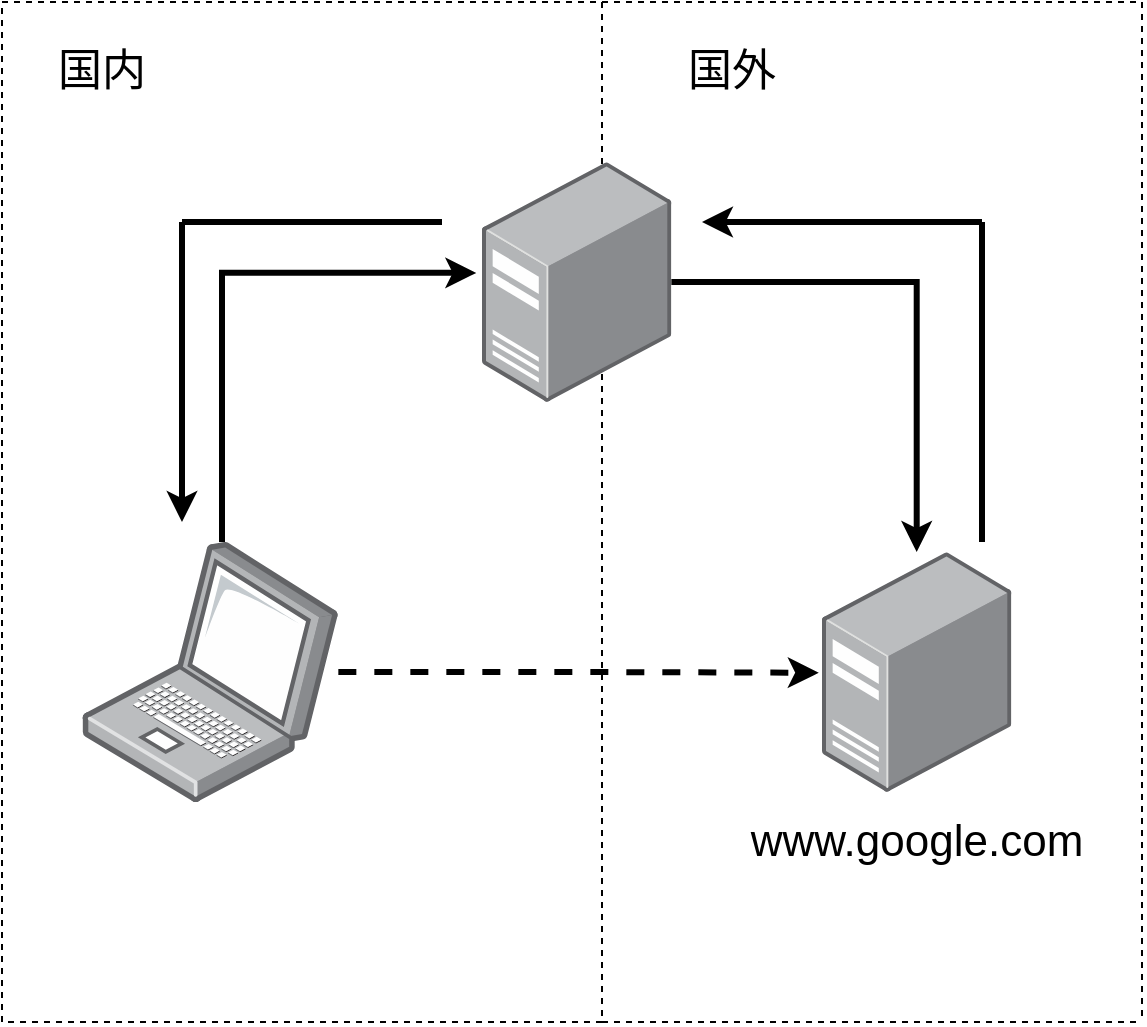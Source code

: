 <mxfile version="21.2.8" type="device">
  <diagram name="第 1 页" id="p64spe06GVbjPgFpFUj5">
    <mxGraphModel dx="977" dy="743" grid="1" gridSize="10" guides="1" tooltips="1" connect="1" arrows="1" fold="1" page="1" pageScale="1" pageWidth="827" pageHeight="1169" math="0" shadow="0">
      <root>
        <mxCell id="0" />
        <mxCell id="1" parent="0" />
        <mxCell id="nbx796DIyqRFJzzPWpJO-12" value="" style="whiteSpace=wrap;html=1;fillColor=none;dashed=1;" parent="1" vertex="1">
          <mxGeometry x="120" y="100" width="300" height="510" as="geometry" />
        </mxCell>
        <mxCell id="nbx796DIyqRFJzzPWpJO-6" value="" style="edgeStyle=orthogonalEdgeStyle;rounded=0;orthogonalLoop=1;jettySize=auto;html=1;entryX=-0.017;entryY=0.503;entryDx=0;entryDy=0;entryPerimeter=0;dashed=1;strokeWidth=3;" parent="1" source="nbx796DIyqRFJzzPWpJO-1" target="nbx796DIyqRFJzzPWpJO-4" edge="1">
          <mxGeometry relative="1" as="geometry">
            <mxPoint x="432.255" y="435" as="targetPoint" />
            <Array as="points" />
          </mxGeometry>
        </mxCell>
        <mxCell id="nbx796DIyqRFJzzPWpJO-8" value="" style="edgeStyle=orthogonalEdgeStyle;rounded=0;orthogonalLoop=1;jettySize=auto;html=1;entryX=-0.03;entryY=0.462;entryDx=0;entryDy=0;entryPerimeter=0;strokeWidth=3;" parent="1" source="nbx796DIyqRFJzzPWpJO-1" target="nbx796DIyqRFJzzPWpJO-2" edge="1">
          <mxGeometry relative="1" as="geometry">
            <mxPoint x="224.085" y="225" as="targetPoint" />
            <Array as="points">
              <mxPoint x="230" y="235" />
            </Array>
          </mxGeometry>
        </mxCell>
        <mxCell id="nbx796DIyqRFJzzPWpJO-1" value="" style="image;points=[];aspect=fixed;html=1;align=center;shadow=0;dashed=0;image=img/lib/allied_telesis/computer_and_terminals/Laptop.svg;" parent="1" vertex="1">
          <mxGeometry x="160" y="370" width="128.17" height="130" as="geometry" />
        </mxCell>
        <mxCell id="nbx796DIyqRFJzzPWpJO-10" value="" style="edgeStyle=orthogonalEdgeStyle;rounded=0;orthogonalLoop=1;jettySize=auto;html=1;strokeWidth=3;" parent="1" source="nbx796DIyqRFJzzPWpJO-2" target="nbx796DIyqRFJzzPWpJO-4" edge="1">
          <mxGeometry relative="1" as="geometry">
            <mxPoint x="582.005" y="240" as="targetPoint" />
          </mxGeometry>
        </mxCell>
        <mxCell id="nbx796DIyqRFJzzPWpJO-2" value="" style="image;points=[];aspect=fixed;html=1;align=center;shadow=0;dashed=0;image=img/lib/allied_telesis/computer_and_terminals/Server_Desktop.svg;" parent="1" vertex="1">
          <mxGeometry x="360" y="180" width="94.67" height="120" as="geometry" />
        </mxCell>
        <mxCell id="nbx796DIyqRFJzzPWpJO-4" value="" style="image;points=[];aspect=fixed;html=1;align=center;shadow=0;dashed=0;image=img/lib/allied_telesis/computer_and_terminals/Server_Desktop.svg;" parent="1" vertex="1">
          <mxGeometry x="530" y="375" width="94.67" height="120" as="geometry" />
        </mxCell>
        <mxCell id="nbx796DIyqRFJzzPWpJO-11" value="www.google.com" style="text;html=1;align=center;verticalAlign=middle;resizable=0;points=[];autosize=1;strokeColor=none;fillColor=none;fontSize=22;" parent="1" vertex="1">
          <mxGeometry x="482.34" y="500" width="190" height="40" as="geometry" />
        </mxCell>
        <mxCell id="nbx796DIyqRFJzzPWpJO-15" value="" style="endArrow=none;dashed=1;html=1;rounded=0;" parent="1" edge="1">
          <mxGeometry width="50" height="50" relative="1" as="geometry">
            <mxPoint x="420" y="100" as="sourcePoint" />
            <mxPoint x="690" y="100" as="targetPoint" />
          </mxGeometry>
        </mxCell>
        <mxCell id="nbx796DIyqRFJzzPWpJO-16" value="" style="endArrow=none;dashed=1;html=1;rounded=0;" parent="1" edge="1">
          <mxGeometry width="50" height="50" relative="1" as="geometry">
            <mxPoint x="690" y="100" as="sourcePoint" />
            <mxPoint x="690" y="610" as="targetPoint" />
          </mxGeometry>
        </mxCell>
        <mxCell id="nbx796DIyqRFJzzPWpJO-17" value="" style="endArrow=none;dashed=1;html=1;rounded=0;" parent="1" edge="1">
          <mxGeometry width="50" height="50" relative="1" as="geometry">
            <mxPoint x="420" y="610" as="sourcePoint" />
            <mxPoint x="690" y="610" as="targetPoint" />
          </mxGeometry>
        </mxCell>
        <mxCell id="nbx796DIyqRFJzzPWpJO-18" value="国内" style="text;html=1;strokeColor=none;fillColor=none;align=center;verticalAlign=middle;whiteSpace=wrap;rounded=0;fontSize=22;" parent="1" vertex="1">
          <mxGeometry x="140" y="120" width="60" height="30" as="geometry" />
        </mxCell>
        <mxCell id="nbx796DIyqRFJzzPWpJO-19" value="国外" style="text;html=1;strokeColor=none;fillColor=none;align=center;verticalAlign=middle;whiteSpace=wrap;rounded=0;fontSize=22;" parent="1" vertex="1">
          <mxGeometry x="454.67" y="120" width="60" height="30" as="geometry" />
        </mxCell>
        <mxCell id="ChSfZHQXzef1KFA7BvHz-2" value="" style="endArrow=none;html=1;rounded=0;strokeWidth=3;" edge="1" parent="1">
          <mxGeometry width="50" height="50" relative="1" as="geometry">
            <mxPoint x="610" y="370" as="sourcePoint" />
            <mxPoint x="610" y="210" as="targetPoint" />
          </mxGeometry>
        </mxCell>
        <mxCell id="ChSfZHQXzef1KFA7BvHz-3" value="" style="endArrow=classic;html=1;rounded=0;strokeWidth=3;" edge="1" parent="1">
          <mxGeometry width="50" height="50" relative="1" as="geometry">
            <mxPoint x="610" y="210" as="sourcePoint" />
            <mxPoint x="470" y="210" as="targetPoint" />
          </mxGeometry>
        </mxCell>
        <mxCell id="ChSfZHQXzef1KFA7BvHz-4" value="" style="endArrow=none;html=1;rounded=0;strokeWidth=3;" edge="1" parent="1">
          <mxGeometry width="50" height="50" relative="1" as="geometry">
            <mxPoint x="340" y="210" as="sourcePoint" />
            <mxPoint x="210" y="210" as="targetPoint" />
          </mxGeometry>
        </mxCell>
        <mxCell id="ChSfZHQXzef1KFA7BvHz-5" value="" style="endArrow=classic;html=1;rounded=0;strokeWidth=3;" edge="1" parent="1">
          <mxGeometry width="50" height="50" relative="1" as="geometry">
            <mxPoint x="210" y="210" as="sourcePoint" />
            <mxPoint x="210" y="360" as="targetPoint" />
          </mxGeometry>
        </mxCell>
      </root>
    </mxGraphModel>
  </diagram>
</mxfile>
